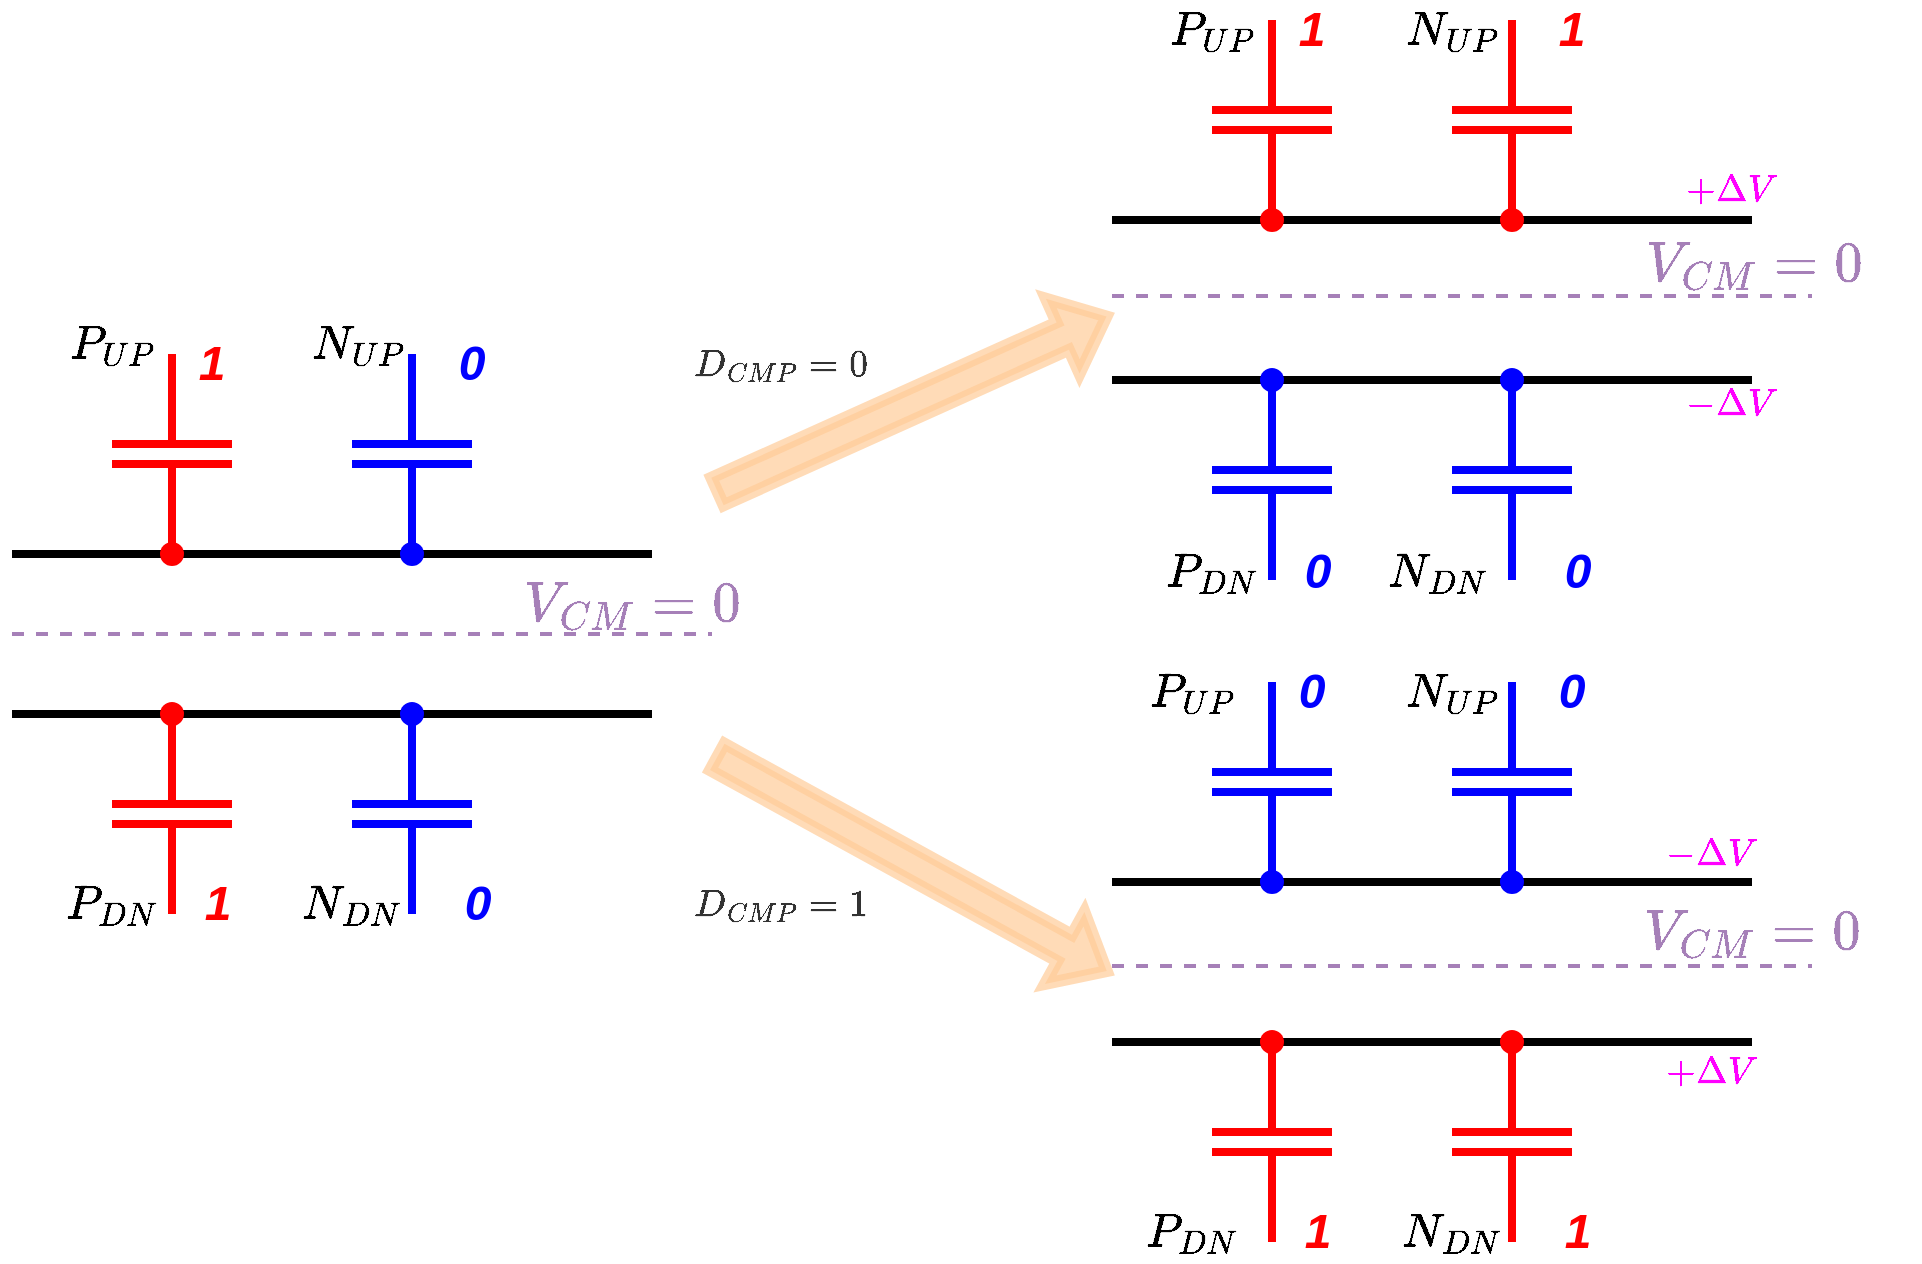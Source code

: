<mxfile version="28.1.2">
  <diagram name="Page-1" id="OFqUeLZzi5xFNMrk1Dd9">
    <mxGraphModel dx="1677" dy="1003" grid="1" gridSize="10" guides="1" tooltips="1" connect="1" arrows="1" fold="1" page="1" pageScale="1" pageWidth="850" pageHeight="1100" math="1" shadow="0">
      <root>
        <mxCell id="0" />
        <mxCell id="1" parent="0" />
        <mxCell id="VRhFHbVj0hyD3o1stact-6" value="" style="endArrow=none;html=1;rounded=0;strokeWidth=4;" edge="1" parent="1">
          <mxGeometry width="50" height="50" relative="1" as="geometry">
            <mxPoint x="10" y="400" as="sourcePoint" />
            <mxPoint x="330" y="400" as="targetPoint" />
          </mxGeometry>
        </mxCell>
        <mxCell id="VRhFHbVj0hyD3o1stact-13" value="" style="endArrow=none;html=1;rounded=0;strokeWidth=4;" edge="1" parent="1">
          <mxGeometry width="50" height="50" relative="1" as="geometry">
            <mxPoint x="10" y="480" as="sourcePoint" />
            <mxPoint x="330" y="480" as="targetPoint" />
          </mxGeometry>
        </mxCell>
        <mxCell id="VRhFHbVj0hyD3o1stact-16" value="&lt;font style=&quot;font-size: 20px;&quot;&gt;$$P_{UP}$$&lt;/font&gt;" style="text;html=1;align=center;verticalAlign=middle;whiteSpace=wrap;rounded=0;" vertex="1" parent="1">
          <mxGeometry x="30" y="280" width="60" height="30" as="geometry" />
        </mxCell>
        <mxCell id="VRhFHbVj0hyD3o1stact-17" value="&lt;font style=&quot;font-size: 20px;&quot;&gt;$$N_{UP}$$&lt;/font&gt;" style="text;html=1;align=center;verticalAlign=middle;whiteSpace=wrap;rounded=0;" vertex="1" parent="1">
          <mxGeometry x="153" y="280" width="60" height="30" as="geometry" />
        </mxCell>
        <mxCell id="VRhFHbVj0hyD3o1stact-18" value="&lt;font style=&quot;font-size: 20px;&quot;&gt;$$P_{DN}$$&lt;/font&gt;" style="text;html=1;align=center;verticalAlign=middle;whiteSpace=wrap;rounded=0;" vertex="1" parent="1">
          <mxGeometry x="30" y="560" width="60" height="30" as="geometry" />
        </mxCell>
        <mxCell id="VRhFHbVj0hyD3o1stact-19" value="&lt;font style=&quot;font-size: 20px;&quot;&gt;$$N_{DN}$$&lt;/font&gt;" style="text;html=1;align=center;verticalAlign=middle;whiteSpace=wrap;rounded=0;" vertex="1" parent="1">
          <mxGeometry x="150" y="560" width="60" height="30" as="geometry" />
        </mxCell>
        <mxCell id="VRhFHbVj0hyD3o1stact-2" value="" style="pointerEvents=1;verticalLabelPosition=bottom;shadow=0;dashed=0;align=center;html=1;verticalAlign=top;shape=mxgraph.electrical.capacitors.capacitor_1;direction=south;strokeWidth=4;strokeColor=#FF0000;" vertex="1" parent="1">
          <mxGeometry x="60" y="300" width="60" height="100" as="geometry" />
        </mxCell>
        <mxCell id="VRhFHbVj0hyD3o1stact-3" value="" style="pointerEvents=1;verticalLabelPosition=bottom;shadow=0;dashed=0;align=center;html=1;verticalAlign=top;shape=mxgraph.electrical.capacitors.capacitor_1;direction=south;strokeWidth=4;strokeColor=#0000FF;" vertex="1" parent="1">
          <mxGeometry x="180" y="300" width="60" height="100" as="geometry" />
        </mxCell>
        <mxCell id="VRhFHbVj0hyD3o1stact-4" value="" style="shape=waypoint;sketch=0;fillStyle=solid;size=6;pointerEvents=1;points=[];fillColor=none;resizable=0;rotatable=0;perimeter=centerPerimeter;snapToPoint=1;strokeWidth=4;strokeColor=#FF0000;" vertex="1" parent="1">
          <mxGeometry x="80" y="390" width="20" height="20" as="geometry" />
        </mxCell>
        <mxCell id="VRhFHbVj0hyD3o1stact-5" value="" style="shape=waypoint;sketch=0;fillStyle=solid;size=6;pointerEvents=1;points=[];fillColor=none;resizable=0;rotatable=0;perimeter=centerPerimeter;snapToPoint=1;strokeWidth=4;strokeColor=#0000FF;" vertex="1" parent="1">
          <mxGeometry x="200" y="390" width="20" height="20" as="geometry" />
        </mxCell>
        <mxCell id="VRhFHbVj0hyD3o1stact-20" value="&lt;font style=&quot;font-size: 24px; color: rgb(0, 0, 255);&quot;&gt;&lt;b&gt;&lt;i&gt;0&lt;/i&gt;&lt;/b&gt;&lt;/font&gt;" style="text;html=1;align=center;verticalAlign=middle;whiteSpace=wrap;rounded=0;" vertex="1" parent="1">
          <mxGeometry x="210" y="290" width="60" height="30" as="geometry" />
        </mxCell>
        <mxCell id="VRhFHbVj0hyD3o1stact-21" value="&lt;font style=&quot;font-size: 24px; color: rgb(255, 0, 0);&quot;&gt;&lt;b style=&quot;&quot;&gt;&lt;i style=&quot;&quot;&gt;1&lt;/i&gt;&lt;/b&gt;&lt;/font&gt;" style="text;html=1;align=center;verticalAlign=middle;whiteSpace=wrap;rounded=0;" vertex="1" parent="1">
          <mxGeometry x="80" y="290" width="60" height="30" as="geometry" />
        </mxCell>
        <mxCell id="VRhFHbVj0hyD3o1stact-10" value="" style="pointerEvents=1;verticalLabelPosition=bottom;shadow=0;dashed=0;align=center;html=1;verticalAlign=top;shape=mxgraph.electrical.capacitors.capacitor_1;direction=south;strokeWidth=4;strokeColor=#FF0000;" vertex="1" parent="1">
          <mxGeometry x="60" y="480" width="60" height="100" as="geometry" />
        </mxCell>
        <mxCell id="VRhFHbVj0hyD3o1stact-11" value="" style="pointerEvents=1;verticalLabelPosition=bottom;shadow=0;dashed=0;align=center;html=1;verticalAlign=top;shape=mxgraph.electrical.capacitors.capacitor_1;direction=south;strokeWidth=4;strokeColor=#0000FF;" vertex="1" parent="1">
          <mxGeometry x="180" y="480" width="60" height="100" as="geometry" />
        </mxCell>
        <mxCell id="VRhFHbVj0hyD3o1stact-12" value="" style="shape=waypoint;sketch=0;fillStyle=solid;size=6;pointerEvents=1;points=[];fillColor=none;resizable=0;rotatable=0;perimeter=centerPerimeter;snapToPoint=1;strokeWidth=4;strokeColor=#FF0000;" vertex="1" parent="1">
          <mxGeometry x="80" y="470" width="20" height="20" as="geometry" />
        </mxCell>
        <mxCell id="VRhFHbVj0hyD3o1stact-14" value="" style="shape=waypoint;sketch=0;fillStyle=solid;size=6;pointerEvents=1;points=[];fillColor=none;resizable=0;rotatable=0;perimeter=centerPerimeter;snapToPoint=1;strokeWidth=4;strokeColor=#0000FF;" vertex="1" parent="1">
          <mxGeometry x="200" y="470" width="20" height="20" as="geometry" />
        </mxCell>
        <mxCell id="VRhFHbVj0hyD3o1stact-22" value="&lt;font style=&quot;font-size: 24px; color: rgb(0, 0, 255);&quot;&gt;&lt;b&gt;&lt;i&gt;0&lt;/i&gt;&lt;/b&gt;&lt;/font&gt;" style="text;html=1;align=center;verticalAlign=middle;whiteSpace=wrap;rounded=0;" vertex="1" parent="1">
          <mxGeometry x="213" y="560" width="60" height="30" as="geometry" />
        </mxCell>
        <mxCell id="VRhFHbVj0hyD3o1stact-23" value="&lt;font style=&quot;font-size: 24px; color: rgb(255, 0, 0);&quot;&gt;&lt;b style=&quot;&quot;&gt;&lt;i style=&quot;&quot;&gt;1&lt;/i&gt;&lt;/b&gt;&lt;/font&gt;" style="text;html=1;align=center;verticalAlign=middle;whiteSpace=wrap;rounded=0;" vertex="1" parent="1">
          <mxGeometry x="83" y="560" width="60" height="30" as="geometry" />
        </mxCell>
        <mxCell id="VRhFHbVj0hyD3o1stact-24" value="" style="endArrow=none;html=1;rounded=0;strokeWidth=4;" edge="1" parent="1">
          <mxGeometry width="50" height="50" relative="1" as="geometry">
            <mxPoint x="560" y="233" as="sourcePoint" />
            <mxPoint x="880" y="233" as="targetPoint" />
          </mxGeometry>
        </mxCell>
        <mxCell id="VRhFHbVj0hyD3o1stact-25" value="" style="endArrow=none;html=1;rounded=0;strokeWidth=4;" edge="1" parent="1">
          <mxGeometry width="50" height="50" relative="1" as="geometry">
            <mxPoint x="560" y="313" as="sourcePoint" />
            <mxPoint x="880" y="313" as="targetPoint" />
          </mxGeometry>
        </mxCell>
        <mxCell id="VRhFHbVj0hyD3o1stact-26" value="&lt;font style=&quot;font-size: 20px;&quot;&gt;$$P_{UP}$$&lt;/font&gt;" style="text;html=1;align=center;verticalAlign=middle;whiteSpace=wrap;rounded=0;" vertex="1" parent="1">
          <mxGeometry x="580" y="123" width="60" height="30" as="geometry" />
        </mxCell>
        <mxCell id="VRhFHbVj0hyD3o1stact-27" value="&lt;font style=&quot;font-size: 20px;&quot;&gt;$$N_{UP}$$&lt;/font&gt;" style="text;html=1;align=center;verticalAlign=middle;whiteSpace=wrap;rounded=0;" vertex="1" parent="1">
          <mxGeometry x="700" y="123" width="60" height="30" as="geometry" />
        </mxCell>
        <mxCell id="VRhFHbVj0hyD3o1stact-28" value="&lt;font style=&quot;font-size: 20px;&quot;&gt;$$P_{DN}$$&lt;/font&gt;" style="text;html=1;align=center;verticalAlign=middle;whiteSpace=wrap;rounded=0;" vertex="1" parent="1">
          <mxGeometry x="580" y="394" width="60" height="30" as="geometry" />
        </mxCell>
        <mxCell id="VRhFHbVj0hyD3o1stact-29" value="&lt;font style=&quot;font-size: 20px;&quot;&gt;$$N_{DN}$$&lt;/font&gt;" style="text;html=1;align=center;verticalAlign=middle;whiteSpace=wrap;rounded=0;" vertex="1" parent="1">
          <mxGeometry x="693" y="394" width="60" height="30" as="geometry" />
        </mxCell>
        <mxCell id="VRhFHbVj0hyD3o1stact-30" value="" style="pointerEvents=1;verticalLabelPosition=bottom;shadow=0;dashed=0;align=center;html=1;verticalAlign=top;shape=mxgraph.electrical.capacitors.capacitor_1;direction=south;strokeWidth=4;strokeColor=#FF0000;" vertex="1" parent="1">
          <mxGeometry x="610" y="133" width="60" height="100" as="geometry" />
        </mxCell>
        <mxCell id="VRhFHbVj0hyD3o1stact-31" value="" style="pointerEvents=1;verticalLabelPosition=bottom;shadow=0;dashed=0;align=center;html=1;verticalAlign=top;shape=mxgraph.electrical.capacitors.capacitor_1;direction=south;strokeWidth=4;strokeColor=#FF0000;" vertex="1" parent="1">
          <mxGeometry x="730" y="133" width="60" height="100" as="geometry" />
        </mxCell>
        <mxCell id="VRhFHbVj0hyD3o1stact-32" value="" style="shape=waypoint;sketch=0;fillStyle=solid;size=6;pointerEvents=1;points=[];fillColor=none;resizable=0;rotatable=0;perimeter=centerPerimeter;snapToPoint=1;strokeWidth=4;strokeColor=#FF0000;" vertex="1" parent="1">
          <mxGeometry x="630" y="223" width="20" height="20" as="geometry" />
        </mxCell>
        <mxCell id="VRhFHbVj0hyD3o1stact-33" value="" style="shape=waypoint;sketch=0;fillStyle=solid;size=6;pointerEvents=1;points=[];fillColor=none;resizable=0;rotatable=0;perimeter=centerPerimeter;snapToPoint=1;strokeWidth=4;strokeColor=#FF0000;" vertex="1" parent="1">
          <mxGeometry x="750" y="223" width="20" height="20" as="geometry" />
        </mxCell>
        <mxCell id="VRhFHbVj0hyD3o1stact-34" value="&lt;font style=&quot;font-size: 24px; color: rgb(255, 0, 0);&quot;&gt;&lt;b style=&quot;&quot;&gt;&lt;i style=&quot;&quot;&gt;1&lt;/i&gt;&lt;/b&gt;&lt;/font&gt;" style="text;html=1;align=center;verticalAlign=middle;whiteSpace=wrap;rounded=0;" vertex="1" parent="1">
          <mxGeometry x="760" y="123" width="60" height="30" as="geometry" />
        </mxCell>
        <mxCell id="VRhFHbVj0hyD3o1stact-35" value="&lt;font style=&quot;font-size: 24px; color: rgb(255, 0, 0);&quot;&gt;&lt;b style=&quot;&quot;&gt;&lt;i style=&quot;&quot;&gt;1&lt;/i&gt;&lt;/b&gt;&lt;/font&gt;" style="text;html=1;align=center;verticalAlign=middle;whiteSpace=wrap;rounded=0;" vertex="1" parent="1">
          <mxGeometry x="630" y="123" width="60" height="30" as="geometry" />
        </mxCell>
        <mxCell id="VRhFHbVj0hyD3o1stact-36" value="" style="pointerEvents=1;verticalLabelPosition=bottom;shadow=0;dashed=0;align=center;html=1;verticalAlign=top;shape=mxgraph.electrical.capacitors.capacitor_1;direction=south;strokeWidth=4;strokeColor=#0000FF;" vertex="1" parent="1">
          <mxGeometry x="610" y="313" width="60" height="100" as="geometry" />
        </mxCell>
        <mxCell id="VRhFHbVj0hyD3o1stact-37" value="" style="pointerEvents=1;verticalLabelPosition=bottom;shadow=0;dashed=0;align=center;html=1;verticalAlign=top;shape=mxgraph.electrical.capacitors.capacitor_1;direction=south;strokeWidth=4;strokeColor=#0000FF;" vertex="1" parent="1">
          <mxGeometry x="730" y="313" width="60" height="100" as="geometry" />
        </mxCell>
        <mxCell id="VRhFHbVj0hyD3o1stact-38" value="" style="shape=waypoint;sketch=0;fillStyle=solid;size=6;pointerEvents=1;points=[];fillColor=none;resizable=0;rotatable=0;perimeter=centerPerimeter;snapToPoint=1;strokeWidth=4;strokeColor=#0000FF;" vertex="1" parent="1">
          <mxGeometry x="630" y="303" width="20" height="20" as="geometry" />
        </mxCell>
        <mxCell id="VRhFHbVj0hyD3o1stact-39" value="" style="shape=waypoint;sketch=0;fillStyle=solid;size=6;pointerEvents=1;points=[];fillColor=none;resizable=0;rotatable=0;perimeter=centerPerimeter;snapToPoint=1;strokeWidth=4;strokeColor=#0000FF;" vertex="1" parent="1">
          <mxGeometry x="750" y="303" width="20" height="20" as="geometry" />
        </mxCell>
        <mxCell id="VRhFHbVj0hyD3o1stact-40" value="&lt;font style=&quot;font-size: 24px; color: rgb(0, 0, 255);&quot;&gt;&lt;b&gt;&lt;i&gt;0&lt;/i&gt;&lt;/b&gt;&lt;/font&gt;" style="text;html=1;align=center;verticalAlign=middle;whiteSpace=wrap;rounded=0;" vertex="1" parent="1">
          <mxGeometry x="763" y="394" width="60" height="30" as="geometry" />
        </mxCell>
        <mxCell id="VRhFHbVj0hyD3o1stact-41" value="&lt;font style=&quot;font-size: 24px; color: rgb(0, 0, 255);&quot;&gt;&lt;b style=&quot;&quot;&gt;&lt;i style=&quot;&quot;&gt;0&lt;/i&gt;&lt;/b&gt;&lt;/font&gt;" style="text;html=1;align=center;verticalAlign=middle;whiteSpace=wrap;rounded=0;" vertex="1" parent="1">
          <mxGeometry x="633" y="394" width="60" height="30" as="geometry" />
        </mxCell>
        <mxCell id="VRhFHbVj0hyD3o1stact-60" value="" style="endArrow=none;html=1;rounded=0;strokeWidth=4;" edge="1" parent="1">
          <mxGeometry width="50" height="50" relative="1" as="geometry">
            <mxPoint x="560" y="564" as="sourcePoint" />
            <mxPoint x="880" y="564" as="targetPoint" />
          </mxGeometry>
        </mxCell>
        <mxCell id="VRhFHbVj0hyD3o1stact-61" value="" style="endArrow=none;html=1;rounded=0;strokeWidth=4;" edge="1" parent="1">
          <mxGeometry width="50" height="50" relative="1" as="geometry">
            <mxPoint x="560" y="644" as="sourcePoint" />
            <mxPoint x="880" y="644" as="targetPoint" />
          </mxGeometry>
        </mxCell>
        <mxCell id="VRhFHbVj0hyD3o1stact-62" value="&lt;font style=&quot;font-size: 20px;&quot;&gt;$$P_{UP}$$&lt;/font&gt;" style="text;html=1;align=center;verticalAlign=middle;whiteSpace=wrap;rounded=0;" vertex="1" parent="1">
          <mxGeometry x="570" y="454" width="60" height="30" as="geometry" />
        </mxCell>
        <mxCell id="VRhFHbVj0hyD3o1stact-63" value="&lt;font style=&quot;font-size: 20px;&quot;&gt;$$N_{UP}$$&lt;/font&gt;" style="text;html=1;align=center;verticalAlign=middle;whiteSpace=wrap;rounded=0;" vertex="1" parent="1">
          <mxGeometry x="700" y="454" width="60" height="30" as="geometry" />
        </mxCell>
        <mxCell id="VRhFHbVj0hyD3o1stact-64" value="&lt;font style=&quot;font-size: 20px;&quot;&gt;$$P_{DN}$$&lt;/font&gt;" style="text;html=1;align=center;verticalAlign=middle;whiteSpace=wrap;rounded=0;" vertex="1" parent="1">
          <mxGeometry x="570" y="724" width="60" height="30" as="geometry" />
        </mxCell>
        <mxCell id="VRhFHbVj0hyD3o1stact-65" value="&lt;font style=&quot;font-size: 20px;&quot;&gt;$$N_{DN}$$&lt;/font&gt;" style="text;html=1;align=center;verticalAlign=middle;whiteSpace=wrap;rounded=0;" vertex="1" parent="1">
          <mxGeometry x="700" y="724" width="60" height="30" as="geometry" />
        </mxCell>
        <mxCell id="VRhFHbVj0hyD3o1stact-66" value="" style="pointerEvents=1;verticalLabelPosition=bottom;shadow=0;dashed=0;align=center;html=1;verticalAlign=top;shape=mxgraph.electrical.capacitors.capacitor_1;direction=south;strokeWidth=4;strokeColor=#0000FF;" vertex="1" parent="1">
          <mxGeometry x="610" y="464" width="60" height="100" as="geometry" />
        </mxCell>
        <mxCell id="VRhFHbVj0hyD3o1stact-67" value="" style="pointerEvents=1;verticalLabelPosition=bottom;shadow=0;dashed=0;align=center;html=1;verticalAlign=top;shape=mxgraph.electrical.capacitors.capacitor_1;direction=south;strokeWidth=4;strokeColor=#0000FF;" vertex="1" parent="1">
          <mxGeometry x="730" y="464" width="60" height="100" as="geometry" />
        </mxCell>
        <mxCell id="VRhFHbVj0hyD3o1stact-68" value="" style="shape=waypoint;sketch=0;fillStyle=solid;size=6;pointerEvents=1;points=[];fillColor=none;resizable=0;rotatable=0;perimeter=centerPerimeter;snapToPoint=1;strokeWidth=4;strokeColor=#0000FF;" vertex="1" parent="1">
          <mxGeometry x="630" y="554" width="20" height="20" as="geometry" />
        </mxCell>
        <mxCell id="VRhFHbVj0hyD3o1stact-69" value="" style="shape=waypoint;sketch=0;fillStyle=solid;size=6;pointerEvents=1;points=[];fillColor=none;resizable=0;rotatable=0;perimeter=centerPerimeter;snapToPoint=1;strokeWidth=4;strokeColor=#0000FF;" vertex="1" parent="1">
          <mxGeometry x="750" y="554" width="20" height="20" as="geometry" />
        </mxCell>
        <mxCell id="VRhFHbVj0hyD3o1stact-70" value="&lt;font style=&quot;font-size: 24px; color: rgb(0, 0, 255);&quot;&gt;&lt;b&gt;&lt;i&gt;0&lt;/i&gt;&lt;/b&gt;&lt;/font&gt;" style="text;html=1;align=center;verticalAlign=middle;whiteSpace=wrap;rounded=0;" vertex="1" parent="1">
          <mxGeometry x="760" y="454" width="60" height="30" as="geometry" />
        </mxCell>
        <mxCell id="VRhFHbVj0hyD3o1stact-71" value="&lt;font style=&quot;font-size: 24px; color: rgb(0, 0, 255);&quot;&gt;&lt;b style=&quot;&quot;&gt;&lt;i style=&quot;&quot;&gt;0&lt;/i&gt;&lt;/b&gt;&lt;/font&gt;" style="text;html=1;align=center;verticalAlign=middle;whiteSpace=wrap;rounded=0;" vertex="1" parent="1">
          <mxGeometry x="630" y="454" width="60" height="30" as="geometry" />
        </mxCell>
        <mxCell id="VRhFHbVj0hyD3o1stact-72" value="" style="pointerEvents=1;verticalLabelPosition=bottom;shadow=0;dashed=0;align=center;html=1;verticalAlign=top;shape=mxgraph.electrical.capacitors.capacitor_1;direction=south;strokeWidth=4;strokeColor=#FF0000;" vertex="1" parent="1">
          <mxGeometry x="610" y="644" width="60" height="100" as="geometry" />
        </mxCell>
        <mxCell id="VRhFHbVj0hyD3o1stact-73" value="" style="pointerEvents=1;verticalLabelPosition=bottom;shadow=0;dashed=0;align=center;html=1;verticalAlign=top;shape=mxgraph.electrical.capacitors.capacitor_1;direction=south;strokeWidth=4;strokeColor=#FF0000;" vertex="1" parent="1">
          <mxGeometry x="730" y="644" width="60" height="100" as="geometry" />
        </mxCell>
        <mxCell id="VRhFHbVj0hyD3o1stact-74" value="" style="shape=waypoint;sketch=0;fillStyle=solid;size=6;pointerEvents=1;points=[];fillColor=none;resizable=0;rotatable=0;perimeter=centerPerimeter;snapToPoint=1;strokeWidth=4;strokeColor=#FF0000;" vertex="1" parent="1">
          <mxGeometry x="630" y="634" width="20" height="20" as="geometry" />
        </mxCell>
        <mxCell id="VRhFHbVj0hyD3o1stact-75" value="" style="shape=waypoint;sketch=0;fillStyle=solid;size=6;pointerEvents=1;points=[];fillColor=none;resizable=0;rotatable=0;perimeter=centerPerimeter;snapToPoint=1;strokeWidth=4;strokeColor=#FF0000;" vertex="1" parent="1">
          <mxGeometry x="750" y="634" width="20" height="20" as="geometry" />
        </mxCell>
        <mxCell id="VRhFHbVj0hyD3o1stact-76" value="&lt;font style=&quot;font-size: 24px; color: rgb(255, 0, 0);&quot;&gt;&lt;b style=&quot;&quot;&gt;&lt;i style=&quot;&quot;&gt;1&lt;/i&gt;&lt;/b&gt;&lt;/font&gt;" style="text;html=1;align=center;verticalAlign=middle;whiteSpace=wrap;rounded=0;" vertex="1" parent="1">
          <mxGeometry x="763" y="724" width="60" height="30" as="geometry" />
        </mxCell>
        <mxCell id="VRhFHbVj0hyD3o1stact-77" value="&lt;font style=&quot;font-size: 24px; color: rgb(255, 0, 0);&quot;&gt;&lt;b style=&quot;&quot;&gt;&lt;i style=&quot;&quot;&gt;1&lt;/i&gt;&lt;/b&gt;&lt;/font&gt;" style="text;html=1;align=center;verticalAlign=middle;whiteSpace=wrap;rounded=0;" vertex="1" parent="1">
          <mxGeometry x="633" y="724" width="60" height="30" as="geometry" />
        </mxCell>
        <mxCell id="VRhFHbVj0hyD3o1stact-80" value="&lt;font style=&quot;font-size: 24px; color: rgb(166, 128, 184);&quot;&gt;&lt;b style=&quot;&quot;&gt;&lt;i style=&quot;&quot;&gt;$$V_{CM}=0$$&lt;/i&gt;&lt;/b&gt;&lt;/font&gt;" style="text;html=1;align=center;verticalAlign=middle;whiteSpace=wrap;rounded=0;" vertex="1" parent="1">
          <mxGeometry x="290" y="410" width="60" height="30" as="geometry" />
        </mxCell>
        <mxCell id="VRhFHbVj0hyD3o1stact-91" value="" style="shape=flexArrow;endArrow=classic;html=1;rounded=0;strokeColor=#FFCC99;fillColor=#FFCC99;opacity=70;strokeWidth=6;" edge="1" parent="1">
          <mxGeometry width="50" height="50" relative="1" as="geometry">
            <mxPoint x="360" y="370" as="sourcePoint" />
            <mxPoint x="560" y="280" as="targetPoint" />
          </mxGeometry>
        </mxCell>
        <mxCell id="VRhFHbVj0hyD3o1stact-92" value="" style="shape=flexArrow;endArrow=classic;html=1;rounded=0;strokeColor=#FFCC99;fillColor=#FFCC99;opacity=70;strokeWidth=6;" edge="1" parent="1">
          <mxGeometry width="50" height="50" relative="1" as="geometry">
            <mxPoint x="360" y="500" as="sourcePoint" />
            <mxPoint x="560" y="610" as="targetPoint" />
          </mxGeometry>
        </mxCell>
        <mxCell id="VRhFHbVj0hyD3o1stact-93" value="&lt;font style=&quot;color: rgb(51, 51, 51); font-size: 16px;&quot;&gt;&lt;b style=&quot;&quot;&gt;&lt;i style=&quot;&quot;&gt;$$D_{CMP}=0$$&lt;/i&gt;&lt;/b&gt;&lt;/font&gt;" style="text;html=1;align=center;verticalAlign=middle;whiteSpace=wrap;rounded=0;" vertex="1" parent="1">
          <mxGeometry x="365" y="290" width="60" height="30" as="geometry" />
        </mxCell>
        <mxCell id="VRhFHbVj0hyD3o1stact-94" value="&lt;font style=&quot;color: rgb(51, 51, 51); font-size: 16px;&quot;&gt;&lt;b style=&quot;&quot;&gt;&lt;i style=&quot;&quot;&gt;$$D_{CMP}=1$$&lt;/i&gt;&lt;/b&gt;&lt;/font&gt;" style="text;html=1;align=center;verticalAlign=middle;whiteSpace=wrap;rounded=0;" vertex="1" parent="1">
          <mxGeometry x="365" y="560" width="60" height="30" as="geometry" />
        </mxCell>
        <mxCell id="VRhFHbVj0hyD3o1stact-96" value="" style="endArrow=none;html=1;rounded=0;dashed=1;strokeWidth=2;strokeColor=#A680B8;" edge="1" parent="1">
          <mxGeometry width="50" height="50" relative="1" as="geometry">
            <mxPoint x="10" y="440" as="sourcePoint" />
            <mxPoint x="360" y="440" as="targetPoint" />
          </mxGeometry>
        </mxCell>
        <mxCell id="VRhFHbVj0hyD3o1stact-98" value="" style="endArrow=none;html=1;rounded=0;dashed=1;strokeWidth=2;strokeColor=#A680B8;" edge="1" parent="1">
          <mxGeometry width="50" height="50" relative="1" as="geometry">
            <mxPoint x="560" y="271" as="sourcePoint" />
            <mxPoint x="910" y="271" as="targetPoint" />
          </mxGeometry>
        </mxCell>
        <mxCell id="VRhFHbVj0hyD3o1stact-100" value="" style="endArrow=none;html=1;rounded=0;dashed=1;strokeWidth=2;strokeColor=#A680B8;" edge="1" parent="1">
          <mxGeometry width="50" height="50" relative="1" as="geometry">
            <mxPoint x="560" y="606" as="sourcePoint" />
            <mxPoint x="910" y="606" as="targetPoint" />
          </mxGeometry>
        </mxCell>
        <mxCell id="VRhFHbVj0hyD3o1stact-101" value="&lt;font style=&quot;font-size: 24px; color: rgb(166, 128, 184);&quot;&gt;&lt;b style=&quot;&quot;&gt;&lt;i style=&quot;&quot;&gt;$$V_{CM}=0$$&lt;/i&gt;&lt;/b&gt;&lt;/font&gt;" style="text;html=1;align=center;verticalAlign=middle;whiteSpace=wrap;rounded=0;" vertex="1" parent="1">
          <mxGeometry x="851" y="240" width="60" height="30" as="geometry" />
        </mxCell>
        <mxCell id="VRhFHbVj0hyD3o1stact-102" value="&lt;font style=&quot;font-size: 24px; color: rgb(166, 128, 184);&quot;&gt;&lt;b style=&quot;&quot;&gt;&lt;i style=&quot;&quot;&gt;$$V_{CM}=0$$&lt;/i&gt;&lt;/b&gt;&lt;/font&gt;" style="text;html=1;align=center;verticalAlign=middle;whiteSpace=wrap;rounded=0;" vertex="1" parent="1">
          <mxGeometry x="850" y="574" width="60" height="30" as="geometry" />
        </mxCell>
        <mxCell id="VRhFHbVj0hyD3o1stact-103" value="&lt;font style=&quot;font-size: 16px; color: rgb(255, 0, 255);&quot;&gt;&lt;b style=&quot;&quot;&gt;&lt;i style=&quot;&quot;&gt;$$+\Delta V$$&lt;/i&gt;&lt;/b&gt;&lt;/font&gt;" style="text;html=1;align=center;verticalAlign=middle;whiteSpace=wrap;rounded=0;" vertex="1" parent="1">
          <mxGeometry x="840" y="203" width="60" height="30" as="geometry" />
        </mxCell>
        <mxCell id="VRhFHbVj0hyD3o1stact-104" value="&lt;font style=&quot;font-size: 16px; color: rgb(255, 0, 255);&quot;&gt;&lt;b style=&quot;&quot;&gt;&lt;i style=&quot;&quot;&gt;$$-\Delta V$$&lt;/i&gt;&lt;/b&gt;&lt;/font&gt;" style="text;html=1;align=center;verticalAlign=middle;whiteSpace=wrap;rounded=0;" vertex="1" parent="1">
          <mxGeometry x="840" y="310" width="60" height="30" as="geometry" />
        </mxCell>
        <mxCell id="VRhFHbVj0hyD3o1stact-105" value="&lt;font style=&quot;font-size: 16px; color: rgb(255, 0, 255);&quot;&gt;&lt;b style=&quot;&quot;&gt;&lt;i style=&quot;&quot;&gt;$$-\Delta V$$&lt;/i&gt;&lt;/b&gt;&lt;/font&gt;" style="text;html=1;align=center;verticalAlign=middle;whiteSpace=wrap;rounded=0;" vertex="1" parent="1">
          <mxGeometry x="830" y="535" width="60" height="30" as="geometry" />
        </mxCell>
        <mxCell id="VRhFHbVj0hyD3o1stact-106" value="&lt;font style=&quot;font-size: 16px; color: rgb(255, 0, 255);&quot;&gt;&lt;b style=&quot;&quot;&gt;&lt;i style=&quot;&quot;&gt;$$+\Delta V$$&lt;/i&gt;&lt;/b&gt;&lt;/font&gt;" style="text;html=1;align=center;verticalAlign=middle;whiteSpace=wrap;rounded=0;" vertex="1" parent="1">
          <mxGeometry x="830" y="644" width="60" height="30" as="geometry" />
        </mxCell>
      </root>
    </mxGraphModel>
  </diagram>
</mxfile>
